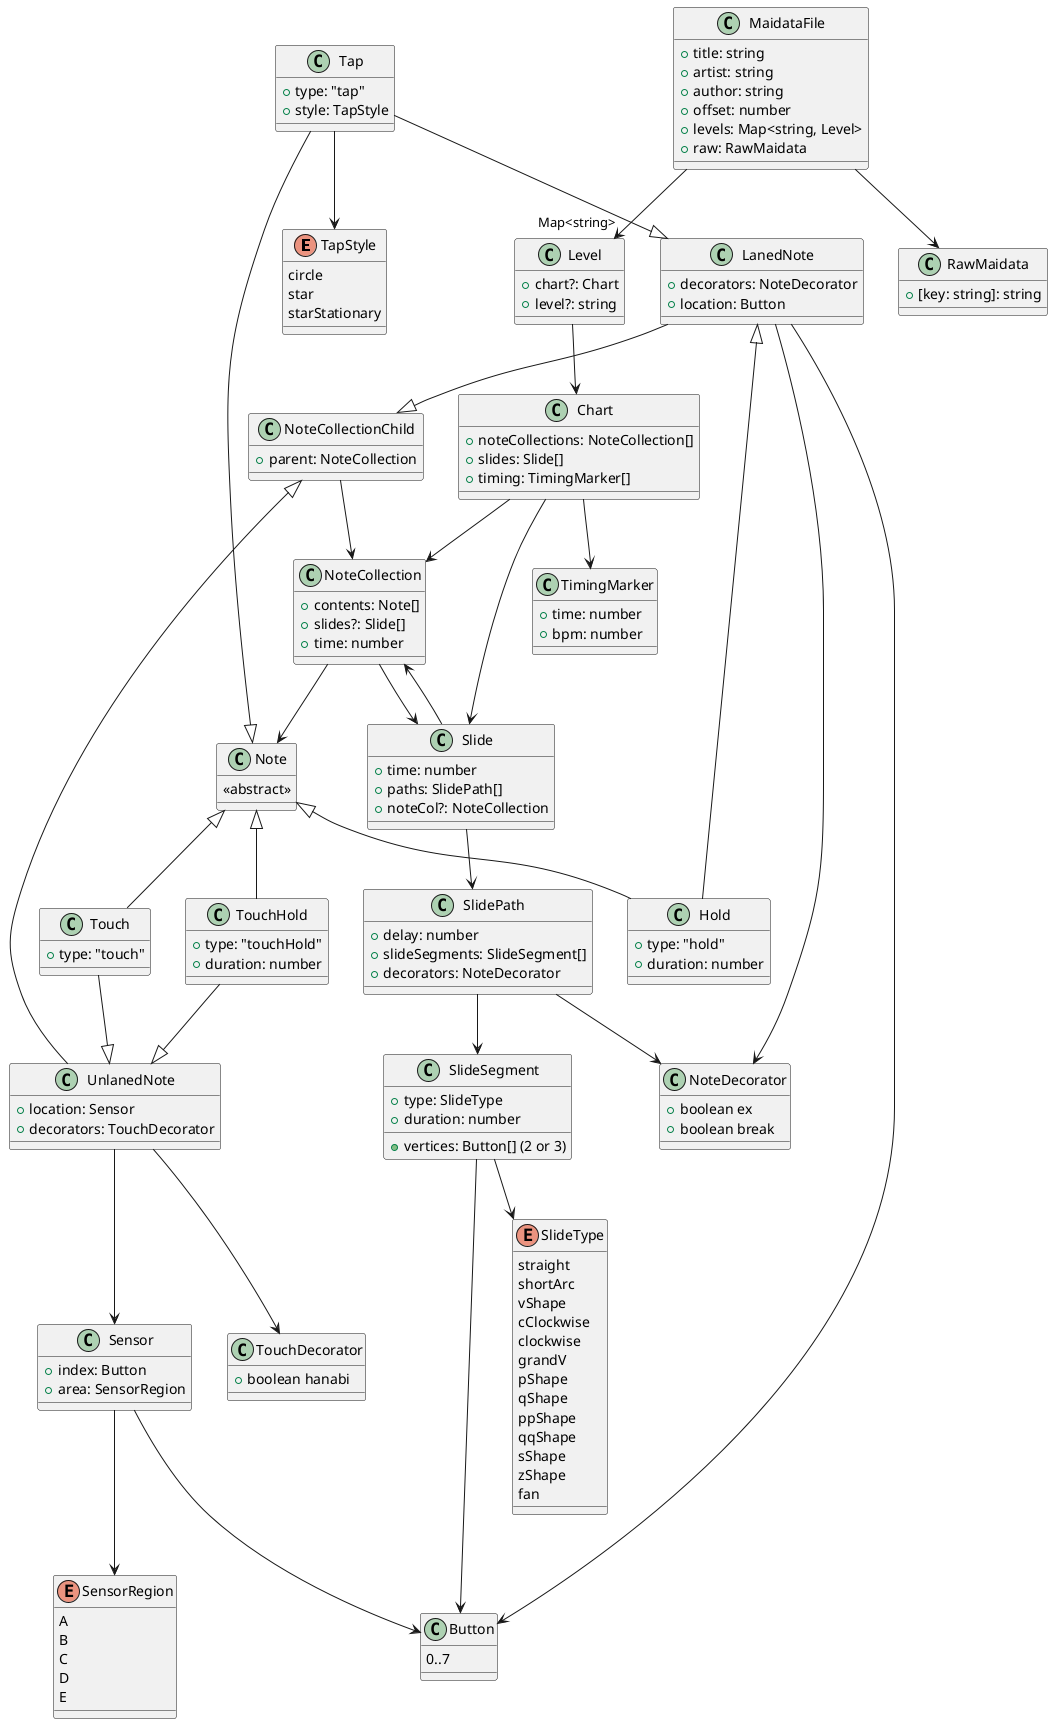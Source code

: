 @startuml

'Courtesy of chatgpt'

'=== Enums and Primitives ==='
enum TapStyle {
  circle
  star
  starStationary
}

enum SensorRegion {
  A
  B
  C
  D
  E
}

enum SlideType {
  straight
  shortArc
  vShape
  cClockwise
  clockwise
  grandV
  pShape
  qShape
  ppShape
  qqShape
  sShape
  zShape
  fan
}

class Button {
  0..7
}

'=== Decorators ==='
class NoteDecorator {
  +boolean ex
  +boolean break
}

class TouchDecorator {
  +boolean hanabi
}

'=== Base Types ==='
class RawMaidata {
  +[key: string]: string
}

class MaidataFile {
  +title: string
  +artist: string
  +author: string
  +offset: number
  +levels: Map<string, Level>
  +raw: RawMaidata
}

class Level {
  +chart?: Chart
  +level?: string
}

class Chart {
  +noteCollections: NoteCollection[]
  +slides: Slide[]
  +timing: TimingMarker[]
}

class TimingMarker {
  +time: number
  +bpm: number
}

class NoteCollection {
  +contents: Note[]
  +slides?: Slide[]
  +time: number
}

class Note {
  <<abstract>>
}

class NoteCollectionChild {
  +parent: NoteCollection
}

'=== Touch Notes ==='
class UnlanedNote {
  +location: Sensor
  +decorators: TouchDecorator
}

class Touch {
  +type: "touch"
}

class TouchHold {
  +type: "touchHold"
  +duration: number
}

'=== Laned Notes ==='
class LanedNote {
  +decorators: NoteDecorator
  +location: Button
}

class Tap {
  +type: "tap"
  +style: TapStyle
}

class Hold {
  +type: "hold"
  +duration: number
}

'=== Slide ==='
class Slide {
  +time: number
  +paths: SlidePath[]
  +noteCol?: NoteCollection
}

class SlidePath {
  +delay: number
  +slideSegments: SlideSegment[]
  +decorators: NoteDecorator
}

class SlideSegment {
  +type: SlideType
  +duration: number
  +vertices: Button[] (2 or 3)
}

class Sensor {
  +index: Button
  +area: SensorRegion
}

'=== Inheritance and Relations ==='
MaidataFile --> RawMaidata
MaidataFile --> "Map<string>" Level
Level --> Chart
Chart --> NoteCollection
Chart --> Slide
Chart --> TimingMarker
NoteCollection --> Note
NoteCollection --> Slide
Note <|-- Tap
Note <|-- Hold
Note <|-- Touch
Note <|-- TouchHold
Tap --|> LanedNote
Hold --|> LanedNote
Touch --|> UnlanedNote
TouchHold --|> UnlanedNote
LanedNote --|> NoteCollectionChild
UnlanedNote --|> NoteCollectionChild
NoteCollectionChild --> NoteCollection
UnlanedNote --> Sensor
UnlanedNote --> TouchDecorator
LanedNote --> NoteDecorator
LanedNote --> Button
Tap --> TapStyle
Slide --> SlidePath
Slide --> NoteCollection
SlidePath --> SlideSegment
SlidePath --> NoteDecorator
SlideSegment --> Button
SlideSegment --> SlideType
Sensor --> Button
Sensor --> SensorRegion

@enduml
